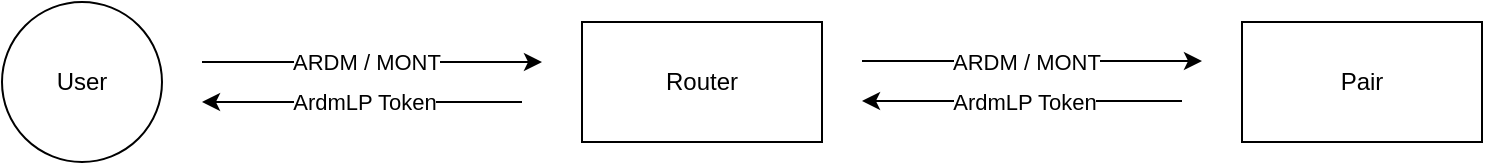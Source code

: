 <mxfile>
    <diagram id="7wEdlyOmf1YIU9k_ax28" name="Page-1">
        <mxGraphModel dx="1058" dy="679" grid="1" gridSize="10" guides="1" tooltips="1" connect="1" arrows="1" fold="1" page="1" pageScale="1" pageWidth="850" pageHeight="1100" math="0" shadow="0">
            <root>
                <mxCell id="0"/>
                <mxCell id="1" parent="0"/>
                <mxCell id="5" style="edgeStyle=none;html=1;" edge="1" parent="1">
                    <mxGeometry relative="1" as="geometry">
                        <mxPoint x="310" y="290" as="sourcePoint"/>
                        <mxPoint x="150" y="290" as="targetPoint"/>
                        <Array as="points"/>
                    </mxGeometry>
                </mxCell>
                <mxCell id="8" value="ArdmLP Token" style="edgeLabel;html=1;align=center;verticalAlign=middle;resizable=0;points=[];" vertex="1" connectable="0" parent="5">
                    <mxGeometry x="-0.008" relative="1" as="geometry">
                        <mxPoint as="offset"/>
                    </mxGeometry>
                </mxCell>
                <mxCell id="2" value="Router" style="rounded=0;whiteSpace=wrap;html=1;" vertex="1" parent="1">
                    <mxGeometry x="340" y="250" width="120" height="60" as="geometry"/>
                </mxCell>
                <mxCell id="4" style="edgeStyle=none;html=1;" edge="1" parent="1">
                    <mxGeometry relative="1" as="geometry">
                        <mxPoint x="320" y="270" as="targetPoint"/>
                        <mxPoint x="150" y="270" as="sourcePoint"/>
                    </mxGeometry>
                </mxCell>
                <mxCell id="6" value="ARDM / MONT" style="edgeLabel;html=1;align=center;verticalAlign=middle;resizable=0;points=[];" vertex="1" connectable="0" parent="4">
                    <mxGeometry x="-0.039" relative="1" as="geometry">
                        <mxPoint as="offset"/>
                    </mxGeometry>
                </mxCell>
                <mxCell id="3" value="User" style="ellipse;whiteSpace=wrap;html=1;aspect=fixed;" vertex="1" parent="1">
                    <mxGeometry x="50" y="240" width="80" height="80" as="geometry"/>
                </mxCell>
                <mxCell id="9" value="Pair" style="rounded=0;whiteSpace=wrap;html=1;" vertex="1" parent="1">
                    <mxGeometry x="670" y="250" width="120" height="60" as="geometry"/>
                </mxCell>
                <mxCell id="10" style="edgeStyle=none;html=1;" edge="1" parent="1">
                    <mxGeometry relative="1" as="geometry">
                        <mxPoint x="640" y="289.5" as="sourcePoint"/>
                        <mxPoint x="480" y="289.5" as="targetPoint"/>
                        <Array as="points"/>
                    </mxGeometry>
                </mxCell>
                <mxCell id="11" value="ArdmLP Token" style="edgeLabel;html=1;align=center;verticalAlign=middle;resizable=0;points=[];" vertex="1" connectable="0" parent="10">
                    <mxGeometry x="-0.008" relative="1" as="geometry">
                        <mxPoint as="offset"/>
                    </mxGeometry>
                </mxCell>
                <mxCell id="12" style="edgeStyle=none;html=1;" edge="1" parent="1">
                    <mxGeometry relative="1" as="geometry">
                        <mxPoint x="650" y="269.5" as="targetPoint"/>
                        <mxPoint x="480" y="269.5" as="sourcePoint"/>
                    </mxGeometry>
                </mxCell>
                <mxCell id="13" value="ARDM / MONT" style="edgeLabel;html=1;align=center;verticalAlign=middle;resizable=0;points=[];" vertex="1" connectable="0" parent="12">
                    <mxGeometry x="-0.039" relative="1" as="geometry">
                        <mxPoint as="offset"/>
                    </mxGeometry>
                </mxCell>
            </root>
        </mxGraphModel>
    </diagram>
</mxfile>